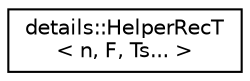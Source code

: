 digraph "类继承关系图"
{
 // INTERACTIVE_SVG=YES
 // LATEX_PDF_SIZE
  edge [fontname="Helvetica",fontsize="10",labelfontname="Helvetica",labelfontsize="10"];
  node [fontname="Helvetica",fontsize="10",shape=record];
  rankdir="LR";
  Node0 [label="details::HelperRecT\l\< n, F, Ts... \>",height=0.2,width=0.4,color="black", fillcolor="white", style="filled",URL="$db/d5c/structdetails_1_1_helper_rec_t_3_01n_00_01_f_00_01_ts_8_8_8_01_4.html",tooltip="Recursive template definition for multiple arguments."];
}
